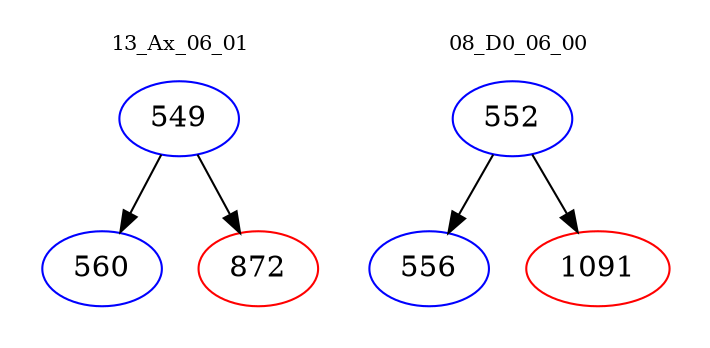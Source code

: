 digraph{
subgraph cluster_0 {
color = white
label = "13_Ax_06_01";
fontsize=10;
T0_549 [label="549", color="blue"]
T0_549 -> T0_560 [color="black"]
T0_560 [label="560", color="blue"]
T0_549 -> T0_872 [color="black"]
T0_872 [label="872", color="red"]
}
subgraph cluster_1 {
color = white
label = "08_D0_06_00";
fontsize=10;
T1_552 [label="552", color="blue"]
T1_552 -> T1_556 [color="black"]
T1_556 [label="556", color="blue"]
T1_552 -> T1_1091 [color="black"]
T1_1091 [label="1091", color="red"]
}
}
